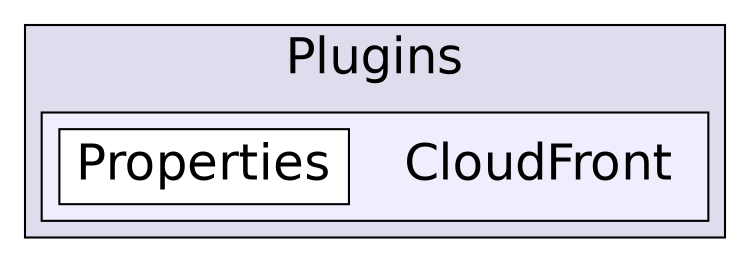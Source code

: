 digraph "C:/Users/nathanael/Documents/resizer/Plugins/CloudFront" {
  compound=true
  node [ fontsize="24", fontname="Helvetica"];
  edge [ labelfontsize="24", labelfontname="Helvetica"];
  subgraph clusterdir_0b4eaef40a1fe20bedafe9e8e719ce66 {
    graph [ bgcolor="#ddddee", pencolor="black", label="Plugins" fontname="Helvetica", fontsize="24", URL="dir_0b4eaef40a1fe20bedafe9e8e719ce66.html"]
  subgraph clusterdir_0e48f7c0efe48badc0668d3b39f43191 {
    graph [ bgcolor="#eeeeff", pencolor="black", label="" URL="dir_0e48f7c0efe48badc0668d3b39f43191.html"];
    dir_0e48f7c0efe48badc0668d3b39f43191 [shape=plaintext label="CloudFront"];
    dir_93742067c41f01dc4ff2c6b7d70cce36 [shape=box label="Properties" color="black" fillcolor="white" style="filled" URL="dir_93742067c41f01dc4ff2c6b7d70cce36.html"];
  }
  }
}
